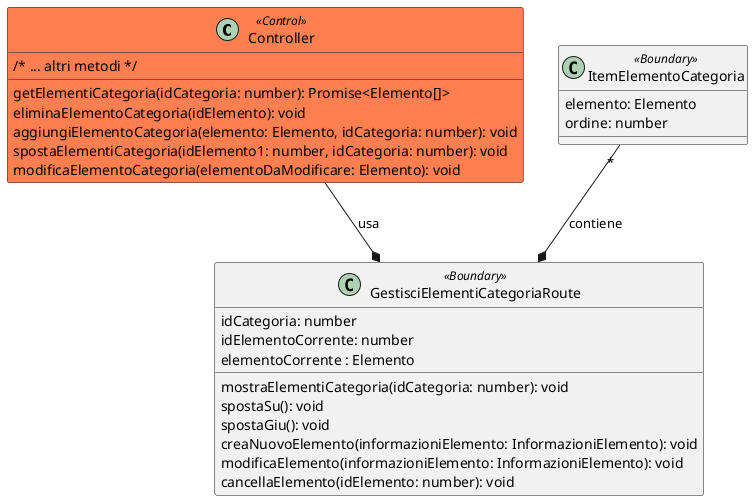 @startuml


class Controller <<Control>> #coral{

	/* ... altri metodi */
	getElementiCategoria(idCategoria: number): Promise<Elemento[]>
	eliminaElementoCategoria(idElemento): void
	aggiungiElementoCategoria(elemento: Elemento, idCategoria: number): void
	spostaElementiCategoria(idElemento1: number, idCategoria: number): void
	modificaElementoCategoria(elementoDaModificare: Elemento): void
}

class GestisciElementiCategoriaRoute <<Boundary>> {
	
	idCategoria: number
	mostraElementiCategoria(idCategoria: number): void
	idElementoCorrente: number
	elementoCorrente : Elemento
	spostaSu(): void
        spostaGiu(): void
	creaNuovoElemento(informazioniElemento: InformazioniElemento): void
	modificaElemento(informazioniElemento: InformazioniElemento): void
	cancellaElemento(idElemento: number): void

}

class ItemElementoCategoria <<Boundary>> {

	elemento: Elemento
	ordine: number

}

ItemElementoCategoria "*"--* GestisciElementiCategoriaRoute : contiene

Controller --* GestisciElementiCategoriaRoute : usa
@enduml
